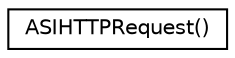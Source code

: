 digraph G
{
  edge [fontname="Helvetica",fontsize="10",labelfontname="Helvetica",labelfontsize="10"];
  node [fontname="Helvetica",fontsize="10",shape=record];
  rankdir="LR";
  Node1 [label="ASIHTTPRequest()",height=0.2,width=0.4,color="black", fillcolor="white", style="filled",URL="$interface_a_s_i_h_t_t_p_request_07_08.html"];
}
